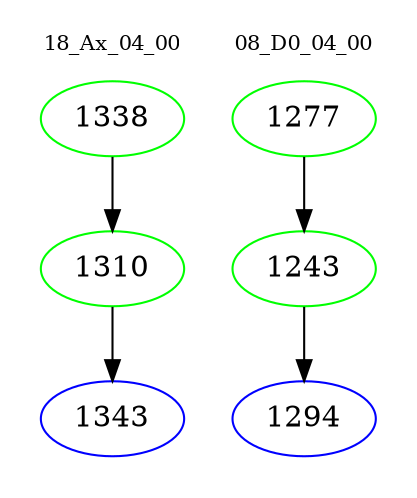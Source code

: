 digraph{
subgraph cluster_0 {
color = white
label = "18_Ax_04_00";
fontsize=10;
T0_1338 [label="1338", color="green"]
T0_1338 -> T0_1310 [color="black"]
T0_1310 [label="1310", color="green"]
T0_1310 -> T0_1343 [color="black"]
T0_1343 [label="1343", color="blue"]
}
subgraph cluster_1 {
color = white
label = "08_D0_04_00";
fontsize=10;
T1_1277 [label="1277", color="green"]
T1_1277 -> T1_1243 [color="black"]
T1_1243 [label="1243", color="green"]
T1_1243 -> T1_1294 [color="black"]
T1_1294 [label="1294", color="blue"]
}
}
